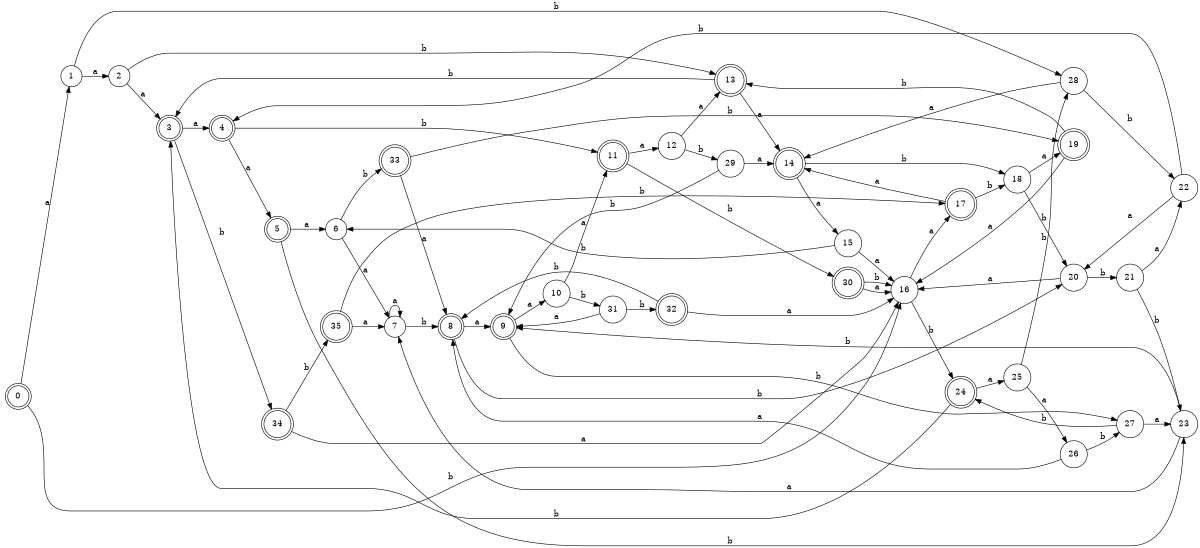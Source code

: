 digraph n29_6 {
__start0 [label="" shape="none"];

rankdir=LR;
size="8,5";

s0 [style="rounded,filled", color="black", fillcolor="white" shape="doublecircle", label="0"];
s1 [style="filled", color="black", fillcolor="white" shape="circle", label="1"];
s2 [style="filled", color="black", fillcolor="white" shape="circle", label="2"];
s3 [style="rounded,filled", color="black", fillcolor="white" shape="doublecircle", label="3"];
s4 [style="rounded,filled", color="black", fillcolor="white" shape="doublecircle", label="4"];
s5 [style="rounded,filled", color="black", fillcolor="white" shape="doublecircle", label="5"];
s6 [style="filled", color="black", fillcolor="white" shape="circle", label="6"];
s7 [style="filled", color="black", fillcolor="white" shape="circle", label="7"];
s8 [style="rounded,filled", color="black", fillcolor="white" shape="doublecircle", label="8"];
s9 [style="rounded,filled", color="black", fillcolor="white" shape="doublecircle", label="9"];
s10 [style="filled", color="black", fillcolor="white" shape="circle", label="10"];
s11 [style="rounded,filled", color="black", fillcolor="white" shape="doublecircle", label="11"];
s12 [style="filled", color="black", fillcolor="white" shape="circle", label="12"];
s13 [style="rounded,filled", color="black", fillcolor="white" shape="doublecircle", label="13"];
s14 [style="rounded,filled", color="black", fillcolor="white" shape="doublecircle", label="14"];
s15 [style="filled", color="black", fillcolor="white" shape="circle", label="15"];
s16 [style="filled", color="black", fillcolor="white" shape="circle", label="16"];
s17 [style="rounded,filled", color="black", fillcolor="white" shape="doublecircle", label="17"];
s18 [style="filled", color="black", fillcolor="white" shape="circle", label="18"];
s19 [style="rounded,filled", color="black", fillcolor="white" shape="doublecircle", label="19"];
s20 [style="filled", color="black", fillcolor="white" shape="circle", label="20"];
s21 [style="filled", color="black", fillcolor="white" shape="circle", label="21"];
s22 [style="filled", color="black", fillcolor="white" shape="circle", label="22"];
s23 [style="filled", color="black", fillcolor="white" shape="circle", label="23"];
s24 [style="rounded,filled", color="black", fillcolor="white" shape="doublecircle", label="24"];
s25 [style="filled", color="black", fillcolor="white" shape="circle", label="25"];
s26 [style="filled", color="black", fillcolor="white" shape="circle", label="26"];
s27 [style="filled", color="black", fillcolor="white" shape="circle", label="27"];
s28 [style="filled", color="black", fillcolor="white" shape="circle", label="28"];
s29 [style="filled", color="black", fillcolor="white" shape="circle", label="29"];
s30 [style="rounded,filled", color="black", fillcolor="white" shape="doublecircle", label="30"];
s31 [style="filled", color="black", fillcolor="white" shape="circle", label="31"];
s32 [style="rounded,filled", color="black", fillcolor="white" shape="doublecircle", label="32"];
s33 [style="rounded,filled", color="black", fillcolor="white" shape="doublecircle", label="33"];
s34 [style="rounded,filled", color="black", fillcolor="white" shape="doublecircle", label="34"];
s35 [style="rounded,filled", color="black", fillcolor="white" shape="doublecircle", label="35"];
s0 -> s1 [label="a"];
s0 -> s16 [label="b"];
s1 -> s2 [label="a"];
s1 -> s28 [label="b"];
s2 -> s3 [label="a"];
s2 -> s13 [label="b"];
s3 -> s4 [label="a"];
s3 -> s34 [label="b"];
s4 -> s5 [label="a"];
s4 -> s11 [label="b"];
s5 -> s6 [label="a"];
s5 -> s23 [label="b"];
s6 -> s7 [label="a"];
s6 -> s33 [label="b"];
s7 -> s7 [label="a"];
s7 -> s8 [label="b"];
s8 -> s9 [label="a"];
s8 -> s20 [label="b"];
s9 -> s10 [label="a"];
s9 -> s27 [label="b"];
s10 -> s11 [label="a"];
s10 -> s31 [label="b"];
s11 -> s12 [label="a"];
s11 -> s30 [label="b"];
s12 -> s13 [label="a"];
s12 -> s29 [label="b"];
s13 -> s14 [label="a"];
s13 -> s3 [label="b"];
s14 -> s15 [label="a"];
s14 -> s18 [label="b"];
s15 -> s16 [label="a"];
s15 -> s6 [label="b"];
s16 -> s17 [label="a"];
s16 -> s24 [label="b"];
s17 -> s14 [label="a"];
s17 -> s18 [label="b"];
s18 -> s19 [label="a"];
s18 -> s20 [label="b"];
s19 -> s16 [label="a"];
s19 -> s13 [label="b"];
s20 -> s16 [label="a"];
s20 -> s21 [label="b"];
s21 -> s22 [label="a"];
s21 -> s23 [label="b"];
s22 -> s20 [label="a"];
s22 -> s4 [label="b"];
s23 -> s7 [label="a"];
s23 -> s9 [label="b"];
s24 -> s25 [label="a"];
s24 -> s3 [label="b"];
s25 -> s26 [label="a"];
s25 -> s28 [label="b"];
s26 -> s8 [label="a"];
s26 -> s27 [label="b"];
s27 -> s23 [label="a"];
s27 -> s24 [label="b"];
s28 -> s14 [label="a"];
s28 -> s22 [label="b"];
s29 -> s14 [label="a"];
s29 -> s9 [label="b"];
s30 -> s16 [label="a"];
s30 -> s16 [label="b"];
s31 -> s9 [label="a"];
s31 -> s32 [label="b"];
s32 -> s16 [label="a"];
s32 -> s8 [label="b"];
s33 -> s8 [label="a"];
s33 -> s19 [label="b"];
s34 -> s16 [label="a"];
s34 -> s35 [label="b"];
s35 -> s7 [label="a"];
s35 -> s17 [label="b"];

}